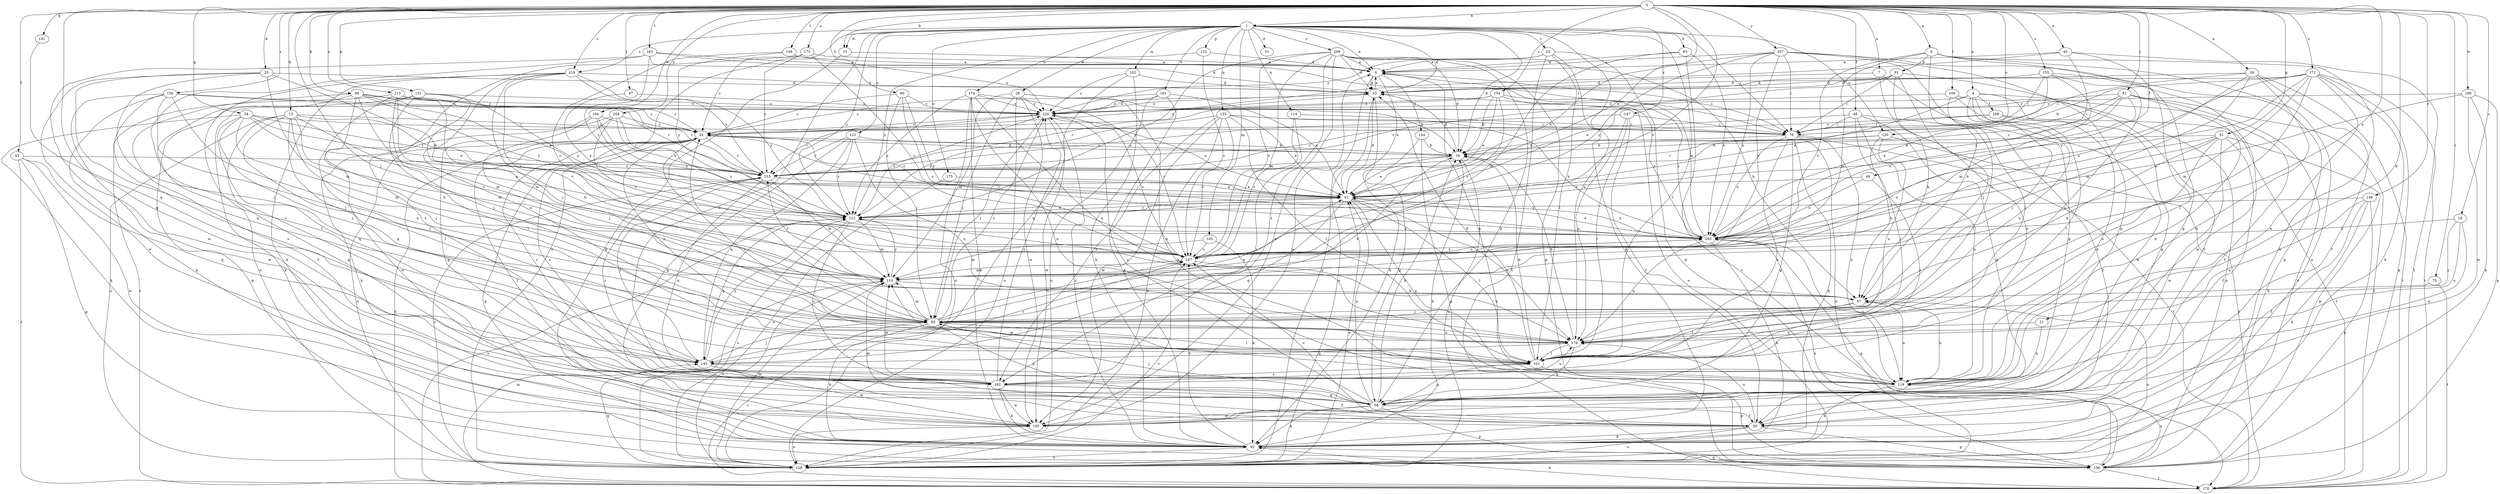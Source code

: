 strict digraph  {
0;
1;
4;
5;
7;
8;
11;
13;
15;
16;
18;
23;
24;
25;
26;
31;
33;
39;
40;
41;
43;
46;
49;
50;
51;
54;
58;
60;
63;
67;
75;
76;
81;
85;
89;
91;
92;
97;
100;
101;
102;
103;
110;
114;
119;
120;
121;
128;
131;
132;
133;
136;
141;
144;
145;
146;
147;
153;
154;
155;
156;
161;
162;
163;
168;
169;
170;
171;
173;
174;
175;
179;
187;
190;
194;
195;
203;
204;
207;
209;
212;
213;
219;
220;
0 -> 1  [label=a];
0 -> 4  [label=a];
0 -> 5  [label=a];
0 -> 7  [label=a];
0 -> 11  [label=b];
0 -> 13  [label=b];
0 -> 15  [label=b];
0 -> 18  [label=c];
0 -> 25  [label=d];
0 -> 39  [label=e];
0 -> 40  [label=e];
0 -> 41  [label=e];
0 -> 43  [label=f];
0 -> 46  [label=f];
0 -> 49  [label=f];
0 -> 51  [label=g];
0 -> 54  [label=g];
0 -> 58  [label=g];
0 -> 60  [label=h];
0 -> 75  [label=i];
0 -> 81  [label=j];
0 -> 85  [label=j];
0 -> 89  [label=k];
0 -> 97  [label=l];
0 -> 100  [label=l];
0 -> 120  [label=o];
0 -> 131  [label=p];
0 -> 141  [label=q];
0 -> 146  [label=r];
0 -> 154  [label=s];
0 -> 155  [label=s];
0 -> 156  [label=s];
0 -> 163  [label=t];
0 -> 168  [label=t];
0 -> 171  [label=u];
0 -> 173  [label=u];
0 -> 187  [label=v];
0 -> 190  [label=w];
0 -> 194  [label=w];
0 -> 203  [label=x];
0 -> 204  [label=y];
0 -> 207  [label=y];
0 -> 213  [label=z];
0 -> 219  [label=z];
1 -> 8  [label=a];
1 -> 15  [label=b];
1 -> 16  [label=b];
1 -> 23  [label=c];
1 -> 26  [label=d];
1 -> 31  [label=d];
1 -> 33  [label=d];
1 -> 63  [label=h];
1 -> 76  [label=i];
1 -> 101  [label=l];
1 -> 102  [label=m];
1 -> 103  [label=m];
1 -> 114  [label=n];
1 -> 120  [label=o];
1 -> 121  [label=o];
1 -> 128  [label=o];
1 -> 132  [label=p];
1 -> 133  [label=p];
1 -> 147  [label=r];
1 -> 161  [label=s];
1 -> 162  [label=s];
1 -> 174  [label=u];
1 -> 175  [label=u];
1 -> 179  [label=u];
1 -> 209  [label=y];
1 -> 212  [label=y];
1 -> 219  [label=z];
4 -> 41  [label=e];
4 -> 50  [label=f];
4 -> 58  [label=g];
4 -> 85  [label=j];
4 -> 101  [label=l];
4 -> 153  [label=r];
4 -> 169  [label=t];
4 -> 179  [label=u];
5 -> 58  [label=g];
5 -> 67  [label=h];
5 -> 91  [label=k];
5 -> 92  [label=k];
5 -> 110  [label=m];
5 -> 128  [label=o];
5 -> 187  [label=v];
7 -> 33  [label=d];
7 -> 58  [label=g];
7 -> 119  [label=n];
8 -> 33  [label=d];
8 -> 41  [label=e];
8 -> 76  [label=i];
8 -> 128  [label=o];
8 -> 144  [label=q];
11 -> 119  [label=n];
11 -> 179  [label=u];
13 -> 24  [label=c];
13 -> 58  [label=g];
13 -> 85  [label=j];
13 -> 101  [label=l];
13 -> 110  [label=m];
13 -> 128  [label=o];
13 -> 145  [label=q];
13 -> 153  [label=r];
13 -> 187  [label=v];
15 -> 8  [label=a];
15 -> 92  [label=k];
16 -> 24  [label=c];
16 -> 33  [label=d];
16 -> 41  [label=e];
16 -> 128  [label=o];
16 -> 153  [label=r];
18 -> 85  [label=j];
18 -> 119  [label=n];
18 -> 179  [label=u];
18 -> 203  [label=x];
23 -> 8  [label=a];
23 -> 92  [label=k];
23 -> 101  [label=l];
23 -> 136  [label=p];
23 -> 170  [label=t];
23 -> 220  [label=z];
24 -> 16  [label=b];
24 -> 50  [label=f];
24 -> 101  [label=l];
24 -> 128  [label=o];
24 -> 136  [label=p];
24 -> 153  [label=r];
24 -> 162  [label=s];
24 -> 170  [label=t];
25 -> 33  [label=d];
25 -> 85  [label=j];
25 -> 110  [label=m];
25 -> 145  [label=q];
25 -> 195  [label=w];
25 -> 212  [label=y];
26 -> 16  [label=b];
26 -> 85  [label=j];
26 -> 110  [label=m];
26 -> 119  [label=n];
26 -> 128  [label=o];
26 -> 195  [label=w];
26 -> 220  [label=z];
33 -> 8  [label=a];
33 -> 24  [label=c];
33 -> 92  [label=k];
33 -> 128  [label=o];
33 -> 203  [label=x];
33 -> 220  [label=z];
39 -> 33  [label=d];
39 -> 50  [label=f];
39 -> 76  [label=i];
39 -> 110  [label=m];
39 -> 119  [label=n];
39 -> 170  [label=t];
39 -> 187  [label=v];
40 -> 8  [label=a];
40 -> 24  [label=c];
40 -> 101  [label=l];
40 -> 170  [label=t];
40 -> 203  [label=x];
41 -> 24  [label=c];
41 -> 33  [label=d];
41 -> 101  [label=l];
41 -> 119  [label=n];
41 -> 145  [label=q];
41 -> 179  [label=u];
41 -> 203  [label=x];
41 -> 212  [label=y];
43 -> 136  [label=p];
43 -> 145  [label=q];
43 -> 153  [label=r];
43 -> 170  [label=t];
43 -> 195  [label=w];
46 -> 50  [label=f];
46 -> 58  [label=g];
46 -> 76  [label=i];
46 -> 101  [label=l];
46 -> 119  [label=n];
46 -> 153  [label=r];
49 -> 41  [label=e];
49 -> 101  [label=l];
49 -> 203  [label=x];
50 -> 92  [label=k];
50 -> 110  [label=m];
50 -> 128  [label=o];
50 -> 136  [label=p];
50 -> 179  [label=u];
50 -> 187  [label=v];
51 -> 16  [label=b];
51 -> 50  [label=f];
51 -> 67  [label=h];
51 -> 136  [label=p];
51 -> 179  [label=u];
51 -> 187  [label=v];
51 -> 195  [label=w];
51 -> 203  [label=x];
54 -> 41  [label=e];
54 -> 76  [label=i];
54 -> 85  [label=j];
54 -> 92  [label=k];
54 -> 110  [label=m];
54 -> 145  [label=q];
54 -> 153  [label=r];
54 -> 203  [label=x];
58 -> 16  [label=b];
58 -> 41  [label=e];
58 -> 50  [label=f];
58 -> 85  [label=j];
58 -> 92  [label=k];
58 -> 136  [label=p];
58 -> 195  [label=w];
58 -> 220  [label=z];
60 -> 24  [label=c];
60 -> 85  [label=j];
60 -> 187  [label=v];
60 -> 203  [label=x];
60 -> 220  [label=z];
63 -> 8  [label=a];
63 -> 110  [label=m];
63 -> 170  [label=t];
63 -> 203  [label=x];
67 -> 85  [label=j];
67 -> 101  [label=l];
67 -> 119  [label=n];
67 -> 128  [label=o];
75 -> 67  [label=h];
75 -> 170  [label=t];
76 -> 16  [label=b];
76 -> 58  [label=g];
76 -> 92  [label=k];
76 -> 119  [label=n];
76 -> 128  [label=o];
76 -> 162  [label=s];
76 -> 170  [label=t];
76 -> 203  [label=x];
81 -> 41  [label=e];
81 -> 76  [label=i];
81 -> 119  [label=n];
81 -> 128  [label=o];
81 -> 153  [label=r];
81 -> 170  [label=t];
81 -> 203  [label=x];
81 -> 220  [label=z];
85 -> 16  [label=b];
85 -> 24  [label=c];
85 -> 41  [label=e];
85 -> 58  [label=g];
85 -> 92  [label=k];
85 -> 101  [label=l];
85 -> 110  [label=m];
85 -> 170  [label=t];
85 -> 179  [label=u];
85 -> 187  [label=v];
85 -> 220  [label=z];
89 -> 24  [label=c];
89 -> 41  [label=e];
89 -> 50  [label=f];
89 -> 67  [label=h];
89 -> 101  [label=l];
89 -> 110  [label=m];
89 -> 153  [label=r];
89 -> 212  [label=y];
89 -> 220  [label=z];
91 -> 33  [label=d];
91 -> 41  [label=e];
91 -> 50  [label=f];
91 -> 67  [label=h];
91 -> 76  [label=i];
91 -> 85  [label=j];
92 -> 16  [label=b];
92 -> 128  [label=o];
92 -> 136  [label=p];
92 -> 187  [label=v];
92 -> 220  [label=z];
97 -> 212  [label=y];
97 -> 220  [label=z];
100 -> 101  [label=l];
100 -> 136  [label=p];
100 -> 195  [label=w];
100 -> 220  [label=z];
101 -> 16  [label=b];
101 -> 33  [label=d];
101 -> 58  [label=g];
101 -> 136  [label=p];
101 -> 162  [label=s];
102 -> 33  [label=d];
102 -> 92  [label=k];
102 -> 145  [label=q];
102 -> 220  [label=z];
103 -> 92  [label=k];
103 -> 110  [label=m];
103 -> 187  [label=v];
110 -> 67  [label=h];
110 -> 128  [label=o];
110 -> 153  [label=r];
110 -> 212  [label=y];
114 -> 76  [label=i];
114 -> 162  [label=s];
114 -> 187  [label=v];
119 -> 8  [label=a];
119 -> 67  [label=h];
119 -> 92  [label=k];
119 -> 110  [label=m];
119 -> 153  [label=r];
120 -> 16  [label=b];
120 -> 67  [label=h];
120 -> 153  [label=r];
120 -> 170  [label=t];
120 -> 179  [label=u];
121 -> 16  [label=b];
121 -> 58  [label=g];
121 -> 145  [label=q];
121 -> 153  [label=r];
121 -> 179  [label=u];
121 -> 212  [label=y];
128 -> 41  [label=e];
128 -> 110  [label=m];
128 -> 145  [label=q];
128 -> 153  [label=r];
128 -> 187  [label=v];
131 -> 67  [label=h];
131 -> 92  [label=k];
131 -> 101  [label=l];
131 -> 136  [label=p];
131 -> 212  [label=y];
131 -> 220  [label=z];
132 -> 8  [label=a];
132 -> 187  [label=v];
132 -> 212  [label=y];
133 -> 41  [label=e];
133 -> 76  [label=i];
133 -> 101  [label=l];
133 -> 128  [label=o];
133 -> 162  [label=s];
133 -> 187  [label=v];
133 -> 195  [label=w];
133 -> 203  [label=x];
133 -> 212  [label=y];
136 -> 119  [label=n];
136 -> 170  [label=t];
136 -> 203  [label=x];
141 -> 145  [label=q];
144 -> 16  [label=b];
144 -> 58  [label=g];
144 -> 136  [label=p];
145 -> 85  [label=j];
145 -> 119  [label=n];
145 -> 153  [label=r];
145 -> 187  [label=v];
145 -> 195  [label=w];
145 -> 212  [label=y];
146 -> 50  [label=f];
146 -> 92  [label=k];
146 -> 136  [label=p];
146 -> 179  [label=u];
146 -> 212  [label=y];
147 -> 50  [label=f];
147 -> 76  [label=i];
147 -> 101  [label=l];
147 -> 153  [label=r];
147 -> 179  [label=u];
153 -> 41  [label=e];
153 -> 110  [label=m];
153 -> 119  [label=n];
154 -> 16  [label=b];
154 -> 41  [label=e];
154 -> 128  [label=o];
154 -> 153  [label=r];
154 -> 187  [label=v];
154 -> 203  [label=x];
154 -> 220  [label=z];
155 -> 33  [label=d];
155 -> 76  [label=i];
155 -> 110  [label=m];
155 -> 179  [label=u];
155 -> 195  [label=w];
155 -> 203  [label=x];
156 -> 85  [label=j];
156 -> 92  [label=k];
156 -> 153  [label=r];
156 -> 162  [label=s];
156 -> 179  [label=u];
156 -> 195  [label=w];
156 -> 220  [label=z];
161 -> 24  [label=c];
161 -> 41  [label=e];
161 -> 92  [label=k];
161 -> 128  [label=o];
161 -> 220  [label=z];
162 -> 24  [label=c];
162 -> 50  [label=f];
162 -> 58  [label=g];
162 -> 92  [label=k];
162 -> 110  [label=m];
162 -> 179  [label=u];
162 -> 195  [label=w];
162 -> 220  [label=z];
163 -> 8  [label=a];
163 -> 33  [label=d];
163 -> 76  [label=i];
163 -> 162  [label=s];
163 -> 195  [label=w];
163 -> 212  [label=y];
168 -> 8  [label=a];
168 -> 187  [label=v];
168 -> 212  [label=y];
168 -> 220  [label=z];
169 -> 24  [label=c];
169 -> 76  [label=i];
169 -> 119  [label=n];
169 -> 170  [label=t];
170 -> 92  [label=k];
170 -> 110  [label=m];
170 -> 212  [label=y];
171 -> 16  [label=b];
171 -> 33  [label=d];
171 -> 85  [label=j];
171 -> 92  [label=k];
171 -> 110  [label=m];
171 -> 119  [label=n];
171 -> 136  [label=p];
171 -> 170  [label=t];
171 -> 203  [label=x];
171 -> 212  [label=y];
173 -> 8  [label=a];
173 -> 24  [label=c];
173 -> 153  [label=r];
173 -> 162  [label=s];
173 -> 187  [label=v];
174 -> 92  [label=k];
174 -> 119  [label=n];
174 -> 128  [label=o];
174 -> 179  [label=u];
174 -> 187  [label=v];
174 -> 212  [label=y];
174 -> 220  [label=z];
175 -> 41  [label=e];
175 -> 128  [label=o];
179 -> 16  [label=b];
179 -> 24  [label=c];
179 -> 58  [label=g];
179 -> 101  [label=l];
179 -> 145  [label=q];
187 -> 110  [label=m];
187 -> 179  [label=u];
187 -> 203  [label=x];
190 -> 92  [label=k];
190 -> 136  [label=p];
190 -> 195  [label=w];
190 -> 203  [label=x];
190 -> 220  [label=z];
194 -> 24  [label=c];
194 -> 41  [label=e];
194 -> 85  [label=j];
194 -> 195  [label=w];
194 -> 212  [label=y];
195 -> 8  [label=a];
195 -> 128  [label=o];
203 -> 8  [label=a];
203 -> 24  [label=c];
203 -> 41  [label=e];
203 -> 92  [label=k];
203 -> 119  [label=n];
203 -> 136  [label=p];
203 -> 179  [label=u];
203 -> 187  [label=v];
204 -> 24  [label=c];
204 -> 58  [label=g];
204 -> 92  [label=k];
204 -> 153  [label=r];
204 -> 187  [label=v];
204 -> 203  [label=x];
207 -> 8  [label=a];
207 -> 41  [label=e];
207 -> 58  [label=g];
207 -> 76  [label=i];
207 -> 101  [label=l];
207 -> 136  [label=p];
207 -> 187  [label=v];
207 -> 203  [label=x];
207 -> 212  [label=y];
209 -> 8  [label=a];
209 -> 16  [label=b];
209 -> 33  [label=d];
209 -> 58  [label=g];
209 -> 67  [label=h];
209 -> 110  [label=m];
209 -> 136  [label=p];
209 -> 162  [label=s];
209 -> 187  [label=v];
209 -> 195  [label=w];
209 -> 212  [label=y];
212 -> 41  [label=e];
212 -> 67  [label=h];
212 -> 110  [label=m];
212 -> 128  [label=o];
212 -> 145  [label=q];
212 -> 162  [label=s];
212 -> 203  [label=x];
212 -> 220  [label=z];
213 -> 24  [label=c];
213 -> 85  [label=j];
213 -> 101  [label=l];
213 -> 110  [label=m];
213 -> 170  [label=t];
213 -> 187  [label=v];
213 -> 220  [label=z];
219 -> 33  [label=d];
219 -> 85  [label=j];
219 -> 92  [label=k];
219 -> 128  [label=o];
219 -> 153  [label=r];
219 -> 179  [label=u];
219 -> 187  [label=v];
219 -> 212  [label=y];
220 -> 24  [label=c];
220 -> 33  [label=d];
220 -> 41  [label=e];
220 -> 85  [label=j];
220 -> 153  [label=r];
220 -> 187  [label=v];
220 -> 195  [label=w];
}
